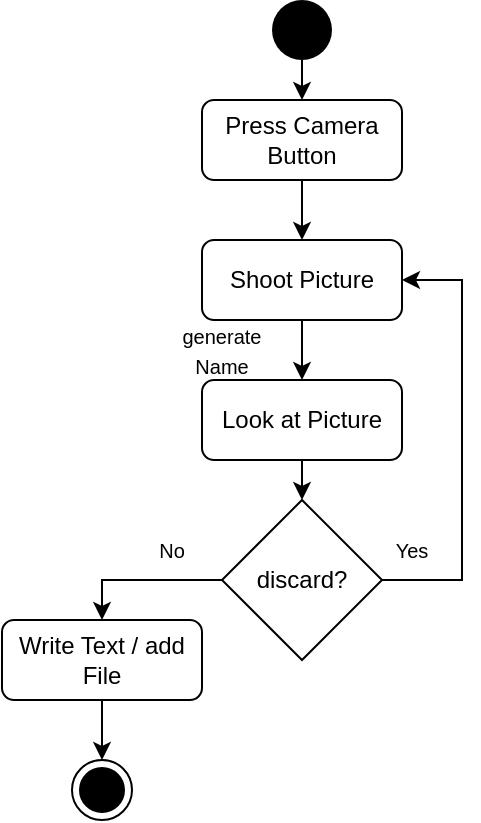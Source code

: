 <mxfile version="13.10.1" type="device"><diagram name="Page-1" id="0783ab3e-0a74-02c8-0abd-f7b4e66b4bec"><mxGraphModel dx="1955" dy="829" grid="1" gridSize="10" guides="1" tooltips="1" connect="1" arrows="1" fold="1" page="1" pageScale="1" pageWidth="850" pageHeight="1100" background="#ffffff" math="0" shadow="0"><root><mxCell id="0"/><mxCell id="1" parent="0"/><mxCell id="da6uE_PxkbgdIM6pnPcj-1" value="" style="ellipse;fillColor=#000000;strokeColor=none;" vertex="1" parent="1"><mxGeometry x="425" y="30" width="30" height="30" as="geometry"/></mxCell><mxCell id="da6uE_PxkbgdIM6pnPcj-2" value="" style="ellipse;html=1;shape=endState;fillColor=#000000;strokeColor=#000000;direction=south;" vertex="1" parent="1"><mxGeometry x="325" y="410" width="30" height="30" as="geometry"/></mxCell><mxCell id="da6uE_PxkbgdIM6pnPcj-14" value="" style="edgeStyle=orthogonalEdgeStyle;rounded=0;orthogonalLoop=1;jettySize=auto;html=1;exitX=0.5;exitY=1;exitDx=0;exitDy=0;" edge="1" parent="1" source="da6uE_PxkbgdIM6pnPcj-3" target="da6uE_PxkbgdIM6pnPcj-12"><mxGeometry relative="1" as="geometry"/></mxCell><mxCell id="da6uE_PxkbgdIM6pnPcj-3" value="Shoot Picture" style="rounded=1;whiteSpace=wrap;html=1;" vertex="1" parent="1"><mxGeometry x="390" y="150" width="100" height="40" as="geometry"/></mxCell><mxCell id="da6uE_PxkbgdIM6pnPcj-4" value="discard?" style="rhombus;whiteSpace=wrap;html=1;" vertex="1" parent="1"><mxGeometry x="400" y="280" width="80" height="80" as="geometry"/></mxCell><mxCell id="da6uE_PxkbgdIM6pnPcj-7" value="Press Camera Button" style="rounded=1;whiteSpace=wrap;html=1;" vertex="1" parent="1"><mxGeometry x="390" y="80" width="100" height="40" as="geometry"/></mxCell><mxCell id="da6uE_PxkbgdIM6pnPcj-9" value="Write Text / add File" style="rounded=1;whiteSpace=wrap;html=1;" vertex="1" parent="1"><mxGeometry x="290" y="340" width="100" height="40" as="geometry"/></mxCell><mxCell id="da6uE_PxkbgdIM6pnPcj-10" value="" style="endArrow=classic;html=1;entryX=0.5;entryY=0;entryDx=0;entryDy=0;exitX=0.5;exitY=1;exitDx=0;exitDy=0;" edge="1" parent="1" source="da6uE_PxkbgdIM6pnPcj-7" target="da6uE_PxkbgdIM6pnPcj-3"><mxGeometry width="50" height="50" relative="1" as="geometry"><mxPoint x="330" y="230" as="sourcePoint"/><mxPoint x="380" y="180" as="targetPoint"/></mxGeometry></mxCell><mxCell id="da6uE_PxkbgdIM6pnPcj-11" value="&lt;font style=&quot;font-size: 10px&quot;&gt;generate Name&lt;/font&gt;" style="text;html=1;strokeColor=none;fillColor=none;align=center;verticalAlign=middle;whiteSpace=wrap;rounded=0;" vertex="1" parent="1"><mxGeometry x="375" y="190" width="50" height="30" as="geometry"/></mxCell><mxCell id="da6uE_PxkbgdIM6pnPcj-12" value="Look at Picture" style="rounded=1;whiteSpace=wrap;html=1;" vertex="1" parent="1"><mxGeometry x="390" y="220" width="100" height="40" as="geometry"/></mxCell><mxCell id="da6uE_PxkbgdIM6pnPcj-15" value="" style="edgeStyle=orthogonalEdgeStyle;rounded=0;orthogonalLoop=1;jettySize=auto;html=1;exitX=0.5;exitY=1;exitDx=0;exitDy=0;entryX=0.5;entryY=0;entryDx=0;entryDy=0;" edge="1" parent="1" source="da6uE_PxkbgdIM6pnPcj-12" target="da6uE_PxkbgdIM6pnPcj-4"><mxGeometry relative="1" as="geometry"><mxPoint x="450" y="200.0" as="sourcePoint"/><mxPoint x="450" y="230" as="targetPoint"/></mxGeometry></mxCell><mxCell id="da6uE_PxkbgdIM6pnPcj-17" value="" style="edgeStyle=orthogonalEdgeStyle;rounded=0;orthogonalLoop=1;jettySize=auto;html=1;exitX=0;exitY=0.5;exitDx=0;exitDy=0;entryX=0.5;entryY=0;entryDx=0;entryDy=0;" edge="1" parent="1" source="da6uE_PxkbgdIM6pnPcj-4" target="da6uE_PxkbgdIM6pnPcj-9"><mxGeometry relative="1" as="geometry"><mxPoint x="450" y="270" as="sourcePoint"/><mxPoint x="450" y="290" as="targetPoint"/></mxGeometry></mxCell><mxCell id="da6uE_PxkbgdIM6pnPcj-18" value="" style="edgeStyle=orthogonalEdgeStyle;rounded=0;orthogonalLoop=1;jettySize=auto;html=1;exitX=1;exitY=0.5;exitDx=0;exitDy=0;entryX=1;entryY=0.5;entryDx=0;entryDy=0;" edge="1" parent="1" source="da6uE_PxkbgdIM6pnPcj-4" target="da6uE_PxkbgdIM6pnPcj-3"><mxGeometry relative="1" as="geometry"><mxPoint x="410" y="330" as="sourcePoint"/><mxPoint x="530" y="210" as="targetPoint"/><Array as="points"><mxPoint x="520" y="320"/><mxPoint x="520" y="170"/></Array></mxGeometry></mxCell><mxCell id="da6uE_PxkbgdIM6pnPcj-19" value="" style="edgeStyle=orthogonalEdgeStyle;rounded=0;orthogonalLoop=1;jettySize=auto;html=1;exitX=0.5;exitY=1;exitDx=0;exitDy=0;entryX=0;entryY=0.5;entryDx=0;entryDy=0;" edge="1" parent="1" source="da6uE_PxkbgdIM6pnPcj-9" target="da6uE_PxkbgdIM6pnPcj-2"><mxGeometry relative="1" as="geometry"><mxPoint x="450" y="200.0" as="sourcePoint"/><mxPoint x="450" y="230" as="targetPoint"/></mxGeometry></mxCell><mxCell id="da6uE_PxkbgdIM6pnPcj-20" value="&lt;font style=&quot;font-size: 10px&quot;&gt;No&lt;/font&gt;" style="text;html=1;strokeColor=none;fillColor=none;align=center;verticalAlign=middle;whiteSpace=wrap;rounded=0;" vertex="1" parent="1"><mxGeometry x="350" y="290" width="50" height="30" as="geometry"/></mxCell><mxCell id="da6uE_PxkbgdIM6pnPcj-21" value="&lt;span style=&quot;font-size: 10px&quot;&gt;Yes&lt;/span&gt;" style="text;html=1;strokeColor=none;fillColor=none;align=center;verticalAlign=middle;whiteSpace=wrap;rounded=0;" vertex="1" parent="1"><mxGeometry x="470" y="290" width="50" height="30" as="geometry"/></mxCell><mxCell id="da6uE_PxkbgdIM6pnPcj-22" value="" style="endArrow=classic;html=1;entryX=0.5;entryY=0;entryDx=0;entryDy=0;exitX=0.5;exitY=1;exitDx=0;exitDy=0;" edge="1" parent="1" source="da6uE_PxkbgdIM6pnPcj-1" target="da6uE_PxkbgdIM6pnPcj-7"><mxGeometry width="50" height="50" relative="1" as="geometry"><mxPoint x="450" y="130" as="sourcePoint"/><mxPoint x="450" y="160" as="targetPoint"/></mxGeometry></mxCell></root></mxGraphModel></diagram></mxfile>